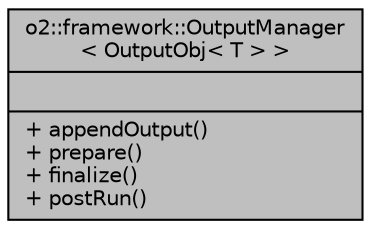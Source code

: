 digraph "o2::framework::OutputManager&lt; OutputObj&lt; T &gt; &gt;"
{
 // INTERACTIVE_SVG=YES
  bgcolor="transparent";
  edge [fontname="Helvetica",fontsize="10",labelfontname="Helvetica",labelfontsize="10"];
  node [fontname="Helvetica",fontsize="10",shape=record];
  Node1 [label="{o2::framework::OutputManager\l\< OutputObj\< T \> \>\n||+ appendOutput()\l+ prepare()\l+ finalize()\l+ postRun()\l}",height=0.2,width=0.4,color="black", fillcolor="grey75", style="filled", fontcolor="black"];
}
